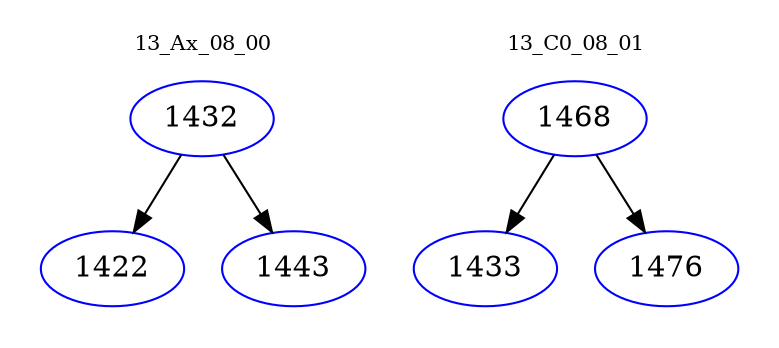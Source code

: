 digraph{
subgraph cluster_0 {
color = white
label = "13_Ax_08_00";
fontsize=10;
T0_1432 [label="1432", color="blue"]
T0_1432 -> T0_1422 [color="black"]
T0_1422 [label="1422", color="blue"]
T0_1432 -> T0_1443 [color="black"]
T0_1443 [label="1443", color="blue"]
}
subgraph cluster_1 {
color = white
label = "13_C0_08_01";
fontsize=10;
T1_1468 [label="1468", color="blue"]
T1_1468 -> T1_1433 [color="black"]
T1_1433 [label="1433", color="blue"]
T1_1468 -> T1_1476 [color="black"]
T1_1476 [label="1476", color="blue"]
}
}
